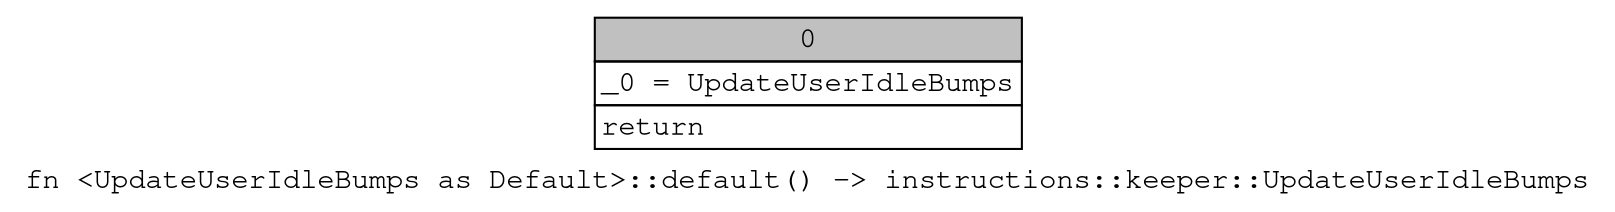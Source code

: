 digraph Mir_0_9613 {
    graph [fontname="Courier, monospace"];
    node [fontname="Courier, monospace"];
    edge [fontname="Courier, monospace"];
    label=<fn &lt;UpdateUserIdleBumps as Default&gt;::default() -&gt; instructions::keeper::UpdateUserIdleBumps<br align="left"/>>;
    bb0__0_9613 [shape="none", label=<<table border="0" cellborder="1" cellspacing="0"><tr><td bgcolor="gray" align="center" colspan="1">0</td></tr><tr><td align="left" balign="left">_0 = UpdateUserIdleBumps<br/></td></tr><tr><td align="left">return</td></tr></table>>];
}
